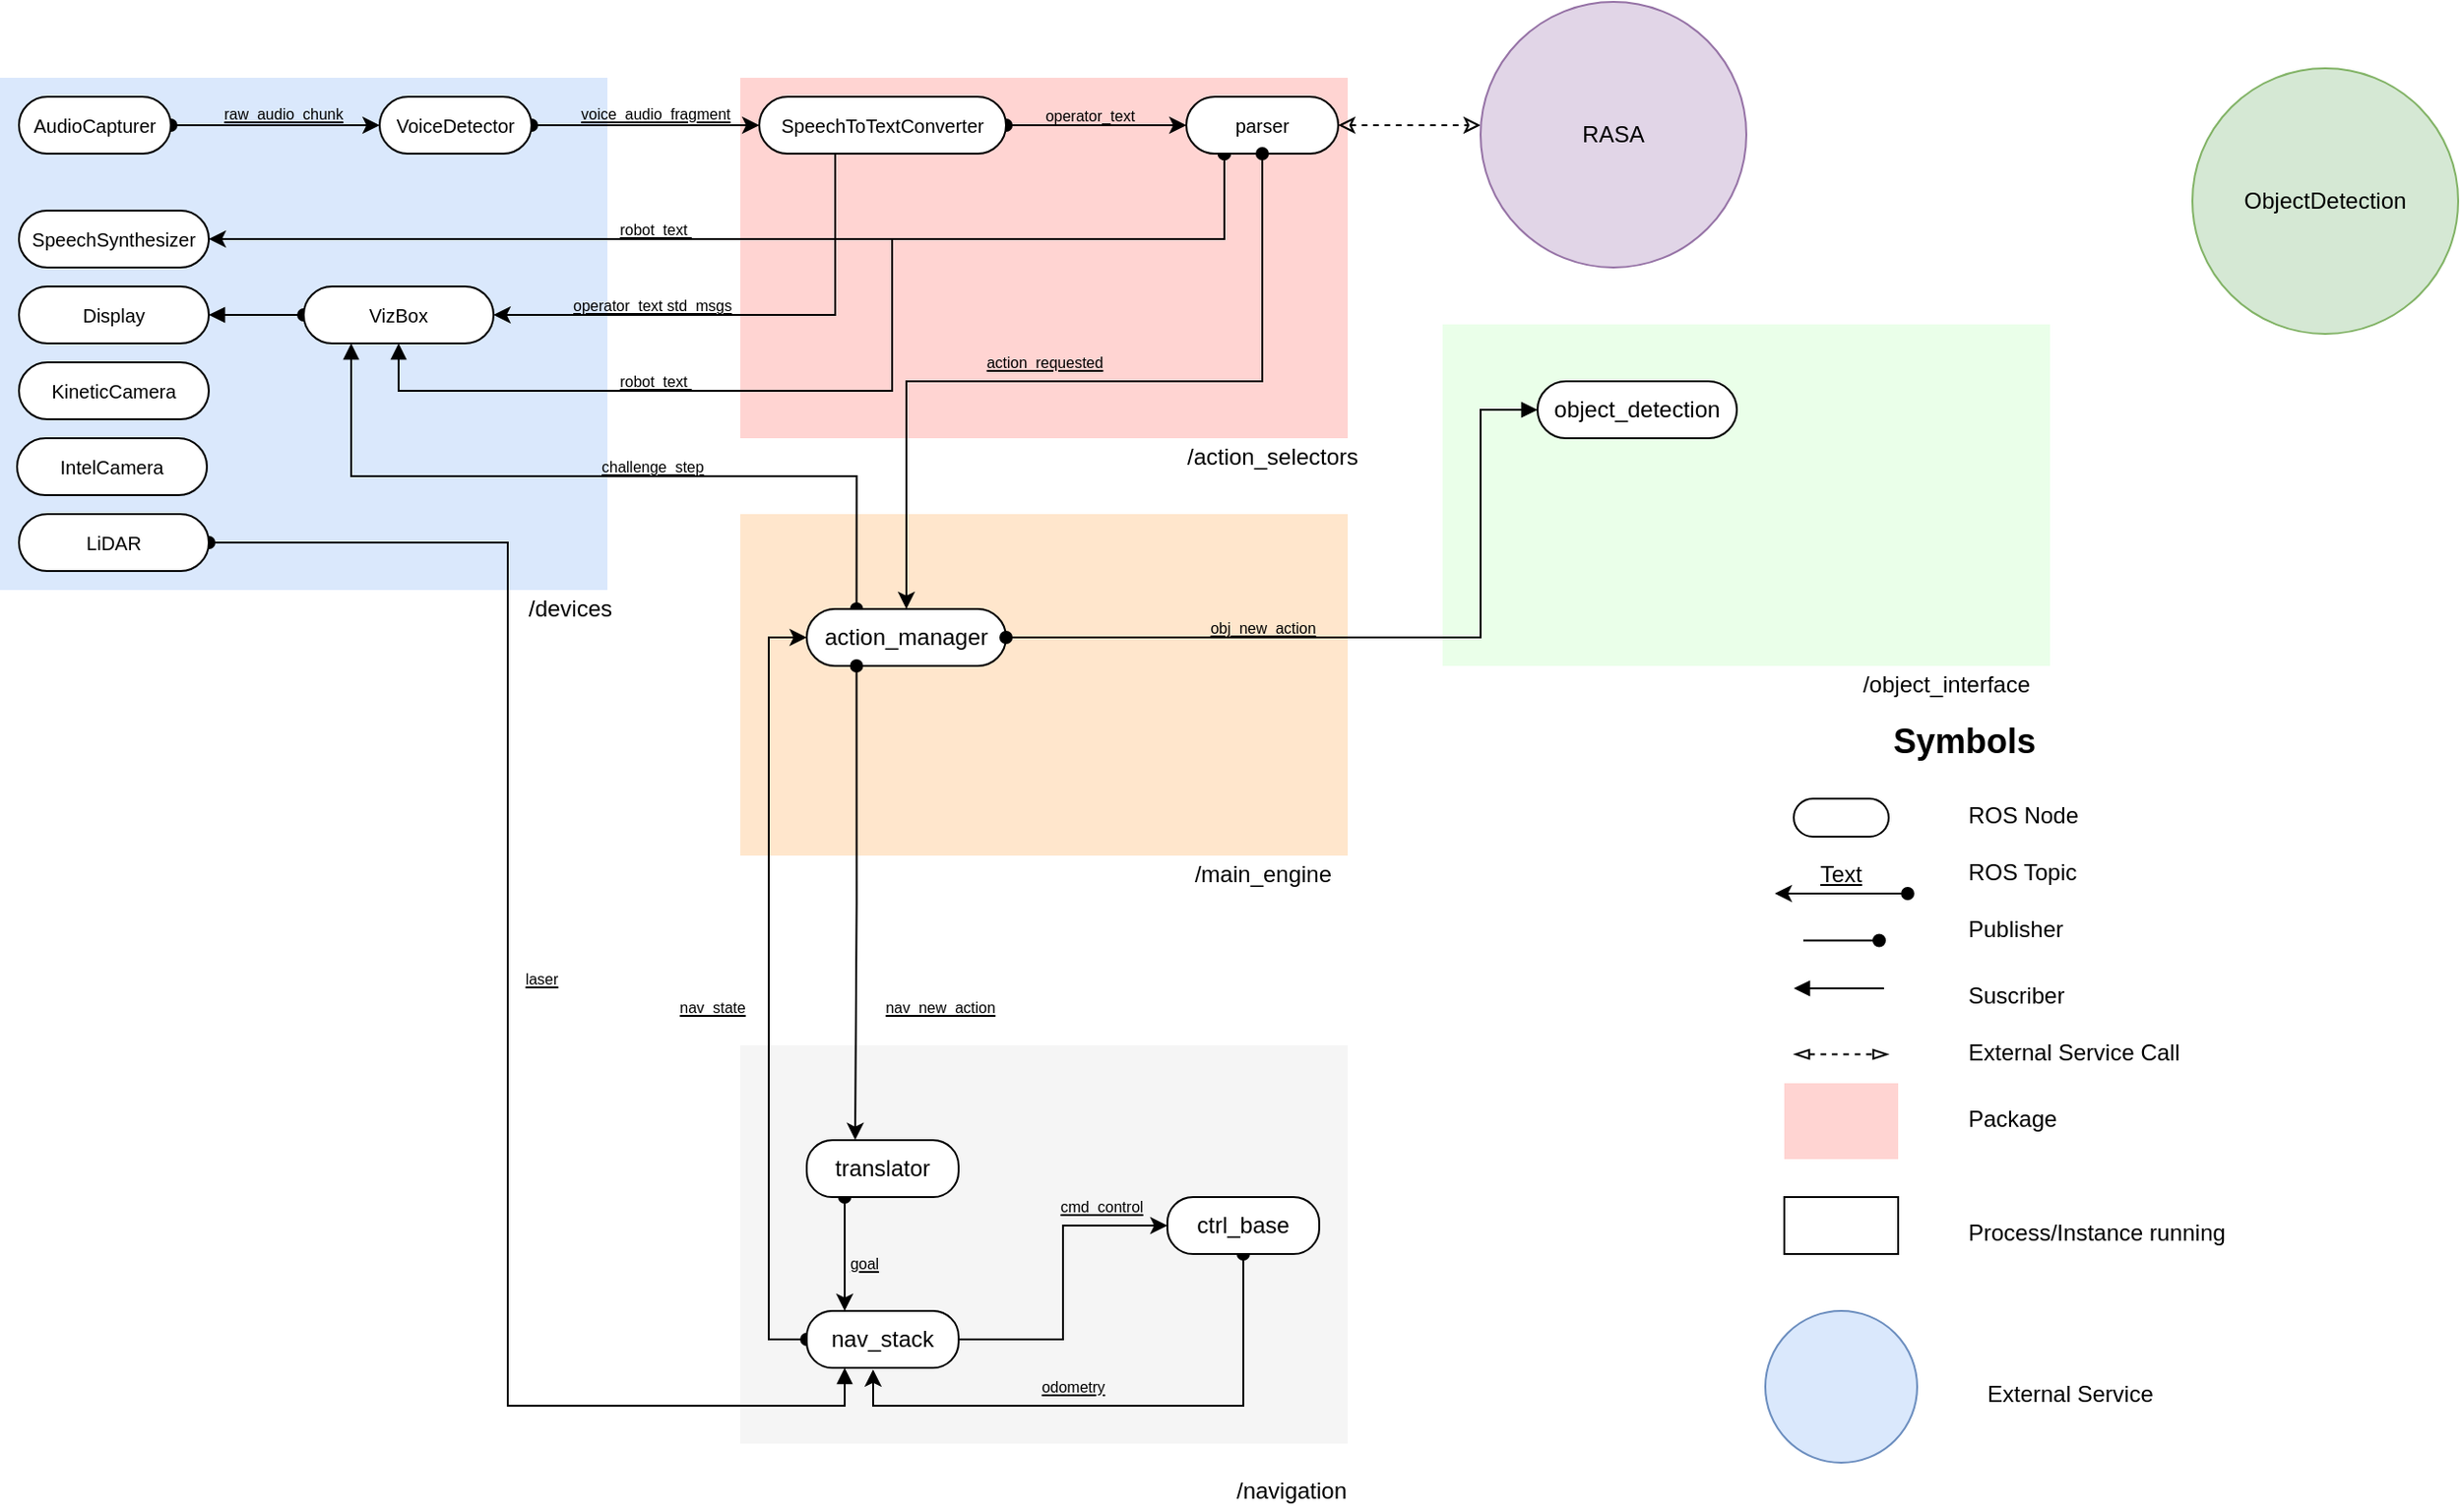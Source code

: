 <mxfile version="12.7.4" type="github">
  <diagram id="94LBQQwzL-lMHzVEOpgl" name="Page-1">
    <mxGraphModel dx="748" dy="423" grid="1" gridSize="10" guides="1" tooltips="1" connect="1" arrows="1" fold="1" page="1" pageScale="1" pageWidth="1600" pageHeight="900" math="0" shadow="0">
      <root>
        <mxCell id="0" />
        <mxCell id="1" parent="0" />
        <mxCell id="XR8POZJkZjw1KcHef3Ur-4" value="&lt;h2&gt;Symbols&lt;/h2&gt;" style="text;html=1;strokeColor=none;fillColor=none;align=center;verticalAlign=middle;whiteSpace=wrap;rounded=0;" parent="1" vertex="1">
          <mxGeometry x="1075" y="400" width="40" height="20" as="geometry" />
        </mxCell>
        <mxCell id="XR8POZJkZjw1KcHef3Ur-6" value="" style="rounded=1;whiteSpace=wrap;html=1;arcSize=50;" parent="1" vertex="1">
          <mxGeometry x="1005" y="440" width="50" height="20" as="geometry" />
        </mxCell>
        <mxCell id="XR8POZJkZjw1KcHef3Ur-7" value="ROS Node" style="text;html=1;" parent="1" vertex="1">
          <mxGeometry x="1095" y="435" width="80" height="30" as="geometry" />
        </mxCell>
        <mxCell id="XR8POZJkZjw1KcHef3Ur-9" value="&lt;u&gt;Text&lt;/u&gt;" style="text;html=1;strokeColor=none;fillColor=none;align=center;verticalAlign=middle;whiteSpace=wrap;rounded=0;" parent="1" vertex="1">
          <mxGeometry x="1010" y="470" width="40" height="20" as="geometry" />
        </mxCell>
        <mxCell id="XR8POZJkZjw1KcHef3Ur-11" value="ROS Topic" style="text;html=1;" parent="1" vertex="1">
          <mxGeometry x="1095" y="465" width="80" height="30" as="geometry" />
        </mxCell>
        <mxCell id="XR8POZJkZjw1KcHef3Ur-12" value="" style="endArrow=oval;startArrow=classic;html=1;endFill=1;" parent="1" edge="1">
          <mxGeometry width="50" height="50" relative="1" as="geometry">
            <mxPoint x="995" y="490" as="sourcePoint" />
            <mxPoint x="1065" y="490" as="targetPoint" />
          </mxGeometry>
        </mxCell>
        <mxCell id="XR8POZJkZjw1KcHef3Ur-13" value="" style="endArrow=oval;html=1;strokeColor=#000000;endFill=1;" parent="1" edge="1">
          <mxGeometry width="50" height="50" relative="1" as="geometry">
            <mxPoint x="1010" y="514.76" as="sourcePoint" />
            <mxPoint x="1050" y="514.76" as="targetPoint" />
          </mxGeometry>
        </mxCell>
        <mxCell id="XR8POZJkZjw1KcHef3Ur-14" value="Publisher" style="text;html=1;" parent="1" vertex="1">
          <mxGeometry x="1095" y="495" width="80" height="30" as="geometry" />
        </mxCell>
        <mxCell id="XR8POZJkZjw1KcHef3Ur-15" value="" style="endArrow=block;html=1;strokeColor=#000000;endFill=1;" parent="1" edge="1">
          <mxGeometry width="50" height="50" relative="1" as="geometry">
            <mxPoint x="1052.5" y="540" as="sourcePoint" />
            <mxPoint x="1005" y="540" as="targetPoint" />
            <Array as="points">
              <mxPoint x="1047.5" y="540" />
            </Array>
          </mxGeometry>
        </mxCell>
        <mxCell id="XR8POZJkZjw1KcHef3Ur-16" value="Suscriber" style="text;html=1;" parent="1" vertex="1">
          <mxGeometry x="1095" y="530" width="80" height="30" as="geometry" />
        </mxCell>
        <mxCell id="XR8POZJkZjw1KcHef3Ur-19" value="" style="endArrow=blockThin;startArrow=blockThin;html=1;dashed=1;strokeColor=#000000;endFill=0;startFill=0;" parent="1" edge="1">
          <mxGeometry width="50" height="50" relative="1" as="geometry">
            <mxPoint x="1005" y="574.76" as="sourcePoint" />
            <mxPoint x="1055" y="574.76" as="targetPoint" />
            <Array as="points">
              <mxPoint x="1025" y="574.76" />
            </Array>
          </mxGeometry>
        </mxCell>
        <mxCell id="XR8POZJkZjw1KcHef3Ur-20" value="External Service Call" style="text;html=1;" parent="1" vertex="1">
          <mxGeometry x="1095" y="560" width="120" height="30" as="geometry" />
        </mxCell>
        <mxCell id="MP0pOOuwlxTQmslvQRZY-1" value="" style="rounded=0;whiteSpace=wrap;html=1;fillColor=#FFD4D2;strokeColor=none;" parent="1" vertex="1">
          <mxGeometry x="1000" y="590" width="60" height="40" as="geometry" />
        </mxCell>
        <mxCell id="MP0pOOuwlxTQmslvQRZY-2" value="Package" style="text;html=1;" parent="1" vertex="1">
          <mxGeometry x="1095" y="595" width="120" height="30" as="geometry" />
        </mxCell>
        <mxCell id="MP0pOOuwlxTQmslvQRZY-3" value="" style="rounded=0;whiteSpace=wrap;html=1;" parent="1" vertex="1">
          <mxGeometry x="1000" y="650" width="60" height="30" as="geometry" />
        </mxCell>
        <mxCell id="MP0pOOuwlxTQmslvQRZY-4" value="Process/Instance running" style="text;html=1;" parent="1" vertex="1">
          <mxGeometry x="1095" y="655" width="140" height="20" as="geometry" />
        </mxCell>
        <mxCell id="MP0pOOuwlxTQmslvQRZY-5" value="" style="rounded=0;whiteSpace=wrap;html=1;fillColor=#FFD4D2;strokeColor=none;" parent="1" vertex="1">
          <mxGeometry x="450" y="60" width="320" height="190" as="geometry" />
        </mxCell>
        <mxCell id="MP0pOOuwlxTQmslvQRZY-6" value="" style="rounded=0;whiteSpace=wrap;html=1;fillColor=#dae8fc;strokeColor=none;" parent="1" vertex="1">
          <mxGeometry x="60" y="60" width="320" height="270" as="geometry" />
        </mxCell>
        <mxCell id="MP0pOOuwlxTQmslvQRZY-7" value="/devices" style="text;html=1;align=center;verticalAlign=middle;resizable=0;points=[];autosize=1;" parent="1" vertex="1">
          <mxGeometry x="330" y="330" width="60" height="20" as="geometry" />
        </mxCell>
        <mxCell id="MP0pOOuwlxTQmslvQRZY-8" value="/action_selectors" style="text;html=1;align=center;verticalAlign=middle;resizable=0;points=[];autosize=1;" parent="1" vertex="1">
          <mxGeometry x="675" y="250" width="110" height="20" as="geometry" />
        </mxCell>
        <mxCell id="MP0pOOuwlxTQmslvQRZY-15" value="&lt;span style=&quot;font-size: 7px&quot;&gt;&lt;u&gt;&lt;br&gt;&lt;/u&gt;&lt;/span&gt;" style="edgeStyle=orthogonalEdgeStyle;rounded=0;orthogonalLoop=1;jettySize=auto;html=1;entryX=0;entryY=0.5;entryDx=0;entryDy=0;startArrow=oval;startFill=1;exitX=1;exitY=0.5;exitDx=0;exitDy=0;" parent="1" source="MP0pOOuwlxTQmslvQRZY-11" target="MP0pOOuwlxTQmslvQRZY-12" edge="1">
          <mxGeometry relative="1" as="geometry">
            <mxPoint x="160" y="85" as="sourcePoint" />
          </mxGeometry>
        </mxCell>
        <mxCell id="MP0pOOuwlxTQmslvQRZY-11" value="&lt;font style=&quot;font-size: 10px&quot;&gt;AudioCapturer&lt;/font&gt;" style="rounded=1;whiteSpace=wrap;html=1;arcSize=50;" parent="1" vertex="1">
          <mxGeometry x="70" y="70" width="80" height="30" as="geometry" />
        </mxCell>
        <mxCell id="MP0pOOuwlxTQmslvQRZY-19" style="edgeStyle=orthogonalEdgeStyle;rounded=0;orthogonalLoop=1;jettySize=auto;html=1;exitX=1;exitY=0.5;exitDx=0;exitDy=0;entryX=0;entryY=0.5;entryDx=0;entryDy=0;startArrow=oval;startFill=1;fontSize=8;" parent="1" source="MP0pOOuwlxTQmslvQRZY-12" target="MP0pOOuwlxTQmslvQRZY-18" edge="1">
          <mxGeometry relative="1" as="geometry" />
        </mxCell>
        <mxCell id="MP0pOOuwlxTQmslvQRZY-12" value="&lt;font style=&quot;font-size: 10px&quot;&gt;VoiceDetector&lt;/font&gt;" style="rounded=1;whiteSpace=wrap;html=1;arcSize=50;" parent="1" vertex="1">
          <mxGeometry x="260" y="70" width="80" height="30" as="geometry" />
        </mxCell>
        <mxCell id="MP0pOOuwlxTQmslvQRZY-16" value="&lt;u&gt;raw_audio_chunk&lt;/u&gt;" style="text;html=1;align=center;verticalAlign=middle;resizable=0;points=[];autosize=1;fontSize=8;" parent="1" vertex="1">
          <mxGeometry x="169" y="69" width="80" height="20" as="geometry" />
        </mxCell>
        <mxCell id="MP0pOOuwlxTQmslvQRZY-22" style="edgeStyle=orthogonalEdgeStyle;rounded=0;orthogonalLoop=1;jettySize=auto;html=1;exitX=1;exitY=0.5;exitDx=0;exitDy=0;entryX=0;entryY=0.5;entryDx=0;entryDy=0;startArrow=oval;startFill=1;fontSize=8;" parent="1" source="MP0pOOuwlxTQmslvQRZY-18" target="MP0pOOuwlxTQmslvQRZY-21" edge="1">
          <mxGeometry relative="1" as="geometry" />
        </mxCell>
        <mxCell id="jPsFwfc04ZsTjxbu6_aR-5" style="edgeStyle=orthogonalEdgeStyle;rounded=0;orthogonalLoop=1;jettySize=auto;html=1;exitX=0.5;exitY=1;exitDx=0;exitDy=0;entryX=1;entryY=0.5;entryDx=0;entryDy=0;" edge="1" parent="1" source="MP0pOOuwlxTQmslvQRZY-18" target="jPsFwfc04ZsTjxbu6_aR-3">
          <mxGeometry relative="1" as="geometry">
            <Array as="points">
              <mxPoint x="500" y="100" />
              <mxPoint x="500" y="185" />
            </Array>
          </mxGeometry>
        </mxCell>
        <mxCell id="MP0pOOuwlxTQmslvQRZY-18" value="&lt;font style=&quot;font-size: 10px&quot;&gt;SpeechToTextConverter&lt;/font&gt;" style="rounded=1;whiteSpace=wrap;html=1;arcSize=50;" parent="1" vertex="1">
          <mxGeometry x="460" y="70" width="130" height="30" as="geometry" />
        </mxCell>
        <mxCell id="MP0pOOuwlxTQmslvQRZY-20" value="&lt;u&gt;voice_audio_fragment&lt;/u&gt;" style="text;html=1;align=center;verticalAlign=middle;resizable=0;points=[];autosize=1;fontSize=8;" parent="1" vertex="1">
          <mxGeometry x="360" y="69" width="90" height="20" as="geometry" />
        </mxCell>
        <mxCell id="WmEWK4hZ4REN07djJZJH-21" style="edgeStyle=orthogonalEdgeStyle;rounded=0;orthogonalLoop=1;jettySize=auto;html=1;exitX=1;exitY=0.5;exitDx=0;exitDy=0;dashed=1;startArrow=classic;startFill=0;endArrow=classic;endFill=0;" parent="1" source="MP0pOOuwlxTQmslvQRZY-21" edge="1">
          <mxGeometry relative="1" as="geometry">
            <mxPoint x="840" y="85" as="targetPoint" />
          </mxGeometry>
        </mxCell>
        <mxCell id="WmEWK4hZ4REN07djJZJH-24" style="edgeStyle=orthogonalEdgeStyle;rounded=0;orthogonalLoop=1;jettySize=auto;html=1;exitX=0.25;exitY=1;exitDx=0;exitDy=0;entryX=1;entryY=0.5;entryDx=0;entryDy=0;startArrow=oval;startFill=1;endArrow=classic;endFill=1;" parent="1" source="MP0pOOuwlxTQmslvQRZY-21" target="WmEWK4hZ4REN07djJZJH-23" edge="1">
          <mxGeometry relative="1" as="geometry">
            <Array as="points">
              <mxPoint x="705" y="145" />
            </Array>
          </mxGeometry>
        </mxCell>
        <mxCell id="jPsFwfc04ZsTjxbu6_aR-8" value="&lt;br&gt;" style="text;html=1;align=center;verticalAlign=middle;resizable=0;points=[];labelBackgroundColor=#ffffff;" vertex="1" connectable="0" parent="WmEWK4hZ4REN07djJZJH-24">
          <mxGeometry x="0.517" y="2" relative="1" as="geometry">
            <mxPoint as="offset" />
          </mxGeometry>
        </mxCell>
        <mxCell id="jPsFwfc04ZsTjxbu6_aR-10" style="edgeStyle=orthogonalEdgeStyle;rounded=0;orthogonalLoop=1;jettySize=auto;html=1;exitX=0.25;exitY=1;exitDx=0;exitDy=0;entryX=0.5;entryY=1;entryDx=0;entryDy=0;startArrow=oval;startFill=1;endArrow=block;endFill=1;" edge="1" parent="1" source="MP0pOOuwlxTQmslvQRZY-21" target="jPsFwfc04ZsTjxbu6_aR-3">
          <mxGeometry relative="1" as="geometry">
            <mxPoint x="705" y="105" as="sourcePoint" />
            <mxPoint x="270" y="205" as="targetPoint" />
            <Array as="points">
              <mxPoint x="705" y="145" />
              <mxPoint x="530" y="145" />
              <mxPoint x="530" y="225" />
              <mxPoint x="270" y="225" />
            </Array>
          </mxGeometry>
        </mxCell>
        <mxCell id="MP0pOOuwlxTQmslvQRZY-21" value="&lt;font style=&quot;font-size: 10px&quot;&gt;parser&lt;/font&gt;" style="rounded=1;whiteSpace=wrap;html=1;arcSize=50;" parent="1" vertex="1">
          <mxGeometry x="685" y="70" width="80" height="30" as="geometry" />
        </mxCell>
        <mxCell id="MP0pOOuwlxTQmslvQRZY-23" value="&lt;span style=&quot;text-align: left&quot;&gt;operator_text&amp;nbsp;&lt;/span&gt;" style="text;html=1;align=center;verticalAlign=middle;resizable=0;points=[];autosize=1;fontSize=8;" parent="1" vertex="1">
          <mxGeometry x="605" y="70" width="60" height="20" as="geometry" />
        </mxCell>
        <mxCell id="WmEWK4hZ4REN07djJZJH-3" value="" style="ellipse;whiteSpace=wrap;html=1;aspect=fixed;fillColor=#dae8fc;strokeColor=#6c8ebf;" parent="1" vertex="1">
          <mxGeometry x="990" y="710" width="80" height="80" as="geometry" />
        </mxCell>
        <mxCell id="WmEWK4hZ4REN07djJZJH-4" value="External Service" style="text;html=1;" parent="1" vertex="1">
          <mxGeometry x="1105" y="740" width="140" height="20" as="geometry" />
        </mxCell>
        <mxCell id="WmEWK4hZ4REN07djJZJH-6" value="" style="rounded=0;whiteSpace=wrap;html=1;fillColor=#FFE6CC;strokeColor=none;" parent="1" vertex="1">
          <mxGeometry x="450" y="290" width="320" height="180" as="geometry" />
        </mxCell>
        <mxCell id="WmEWK4hZ4REN07djJZJH-7" value="/main_engine" style="text;html=1;align=center;verticalAlign=middle;resizable=0;points=[];autosize=1;" parent="1" vertex="1">
          <mxGeometry x="680" y="470" width="90" height="20" as="geometry" />
        </mxCell>
        <mxCell id="jPsFwfc04ZsTjxbu6_aR-13" style="edgeStyle=orthogonalEdgeStyle;rounded=0;orthogonalLoop=1;jettySize=auto;html=1;exitX=0.25;exitY=0;exitDx=0;exitDy=0;entryX=0.25;entryY=1;entryDx=0;entryDy=0;startArrow=oval;startFill=1;endArrow=block;endFill=1;" edge="1" parent="1" source="WmEWK4hZ4REN07djJZJH-9" target="jPsFwfc04ZsTjxbu6_aR-3">
          <mxGeometry relative="1" as="geometry" />
        </mxCell>
        <mxCell id="WmEWK4hZ4REN07djJZJH-9" value="action_manager" style="rounded=1;whiteSpace=wrap;html=1;arcSize=50;" parent="1" vertex="1">
          <mxGeometry x="485" y="340" width="105" height="30" as="geometry" />
        </mxCell>
        <mxCell id="WmEWK4hZ4REN07djJZJH-11" value="&lt;u&gt;action_requested&lt;/u&gt;" style="text;html=1;align=center;verticalAlign=middle;resizable=0;points=[];autosize=1;fontSize=8;" parent="1" vertex="1">
          <mxGeometry x="570" y="200" width="80" height="20" as="geometry" />
        </mxCell>
        <mxCell id="WmEWK4hZ4REN07djJZJH-10" style="edgeStyle=orthogonalEdgeStyle;rounded=0;orthogonalLoop=1;jettySize=auto;html=1;exitX=0.5;exitY=1;exitDx=0;exitDy=0;entryX=0.5;entryY=0;entryDx=0;entryDy=0;startArrow=oval;startFill=1;" parent="1" source="MP0pOOuwlxTQmslvQRZY-21" target="WmEWK4hZ4REN07djJZJH-9" edge="1">
          <mxGeometry relative="1" as="geometry">
            <mxPoint x="525" y="270" as="targetPoint" />
          </mxGeometry>
        </mxCell>
        <mxCell id="WmEWK4hZ4REN07djJZJH-22" value="RASA" style="ellipse;whiteSpace=wrap;html=1;aspect=fixed;fillColor=#e1d5e7;strokeColor=#9673a6;" parent="1" vertex="1">
          <mxGeometry x="840" y="20" width="140" height="140" as="geometry" />
        </mxCell>
        <mxCell id="WmEWK4hZ4REN07djJZJH-23" value="&lt;font style=&quot;font-size: 10px&quot;&gt;SpeechSynthesizer&lt;/font&gt;" style="rounded=1;whiteSpace=wrap;html=1;arcSize=50;" parent="1" vertex="1">
          <mxGeometry x="70" y="130" width="100" height="30" as="geometry" />
        </mxCell>
        <mxCell id="WmEWK4hZ4REN07djJZJH-25" value="&lt;u&gt;robot_text&amp;nbsp;&lt;/u&gt;" style="text;html=1;align=center;verticalAlign=middle;resizable=0;points=[];autosize=1;fontSize=8;" parent="1" vertex="1">
          <mxGeometry x="380" y="130" width="50" height="20" as="geometry" />
        </mxCell>
        <mxCell id="GGWyz4GfuDc73sVmmwa9-1" value="&lt;span style=&quot;font-size: 10px&quot;&gt;IntelCamera&lt;/span&gt;" style="rounded=1;whiteSpace=wrap;html=1;arcSize=50;" parent="1" vertex="1">
          <mxGeometry x="69" y="250" width="100" height="30" as="geometry" />
        </mxCell>
        <mxCell id="GGWyz4GfuDc73sVmmwa9-2" value="&lt;span style=&quot;font-size: 10px&quot;&gt;KineticCamera&lt;/span&gt;" style="rounded=1;whiteSpace=wrap;html=1;arcSize=50;" parent="1" vertex="1">
          <mxGeometry x="70" y="210" width="100" height="30" as="geometry" />
        </mxCell>
        <mxCell id="GGWyz4GfuDc73sVmmwa9-3" value="" style="rounded=0;whiteSpace=wrap;html=1;fillColor=#f5f5f5;strokeColor=none;fontColor=#333333;" parent="1" vertex="1">
          <mxGeometry x="450" y="570" width="320" height="210" as="geometry" />
        </mxCell>
        <mxCell id="GGWyz4GfuDc73sVmmwa9-4" value="/navigation" style="text;html=1;align=center;verticalAlign=middle;resizable=0;points=[];autosize=1;" parent="1" vertex="1">
          <mxGeometry x="705" y="795" width="70" height="20" as="geometry" />
        </mxCell>
        <mxCell id="GGWyz4GfuDc73sVmmwa9-7" style="edgeStyle=orthogonalEdgeStyle;rounded=0;orthogonalLoop=1;jettySize=auto;html=1;exitX=1;exitY=0.5;exitDx=0;exitDy=0;entryX=0;entryY=0.5;entryDx=0;entryDy=0;" parent="1" source="GGWyz4GfuDc73sVmmwa9-5" target="GGWyz4GfuDc73sVmmwa9-6" edge="1">
          <mxGeometry relative="1" as="geometry" />
        </mxCell>
        <mxCell id="GGWyz4GfuDc73sVmmwa9-11" style="edgeStyle=orthogonalEdgeStyle;rounded=0;orthogonalLoop=1;jettySize=auto;html=1;exitX=0;exitY=0.5;exitDx=0;exitDy=0;entryX=0;entryY=0.5;entryDx=0;entryDy=0;startArrow=oval;startFill=1;" parent="1" source="GGWyz4GfuDc73sVmmwa9-5" target="WmEWK4hZ4REN07djJZJH-9" edge="1">
          <mxGeometry relative="1" as="geometry" />
        </mxCell>
        <mxCell id="GGWyz4GfuDc73sVmmwa9-5" value="nav_stack" style="rounded=1;whiteSpace=wrap;html=1;arcSize=45;" parent="1" vertex="1">
          <mxGeometry x="485" y="710" width="80" height="30" as="geometry" />
        </mxCell>
        <mxCell id="GGWyz4GfuDc73sVmmwa9-16" style="edgeStyle=orthogonalEdgeStyle;rounded=0;orthogonalLoop=1;jettySize=auto;html=1;exitX=0.5;exitY=1;exitDx=0;exitDy=0;entryX=0.437;entryY=1.03;entryDx=0;entryDy=0;entryPerimeter=0;startArrow=oval;startFill=1;" parent="1" source="GGWyz4GfuDc73sVmmwa9-6" target="GGWyz4GfuDc73sVmmwa9-5" edge="1">
          <mxGeometry relative="1" as="geometry" />
        </mxCell>
        <mxCell id="GGWyz4GfuDc73sVmmwa9-6" value="ctrl_base" style="rounded=1;whiteSpace=wrap;html=1;arcSize=45;" parent="1" vertex="1">
          <mxGeometry x="675" y="650" width="80" height="30" as="geometry" />
        </mxCell>
        <mxCell id="GGWyz4GfuDc73sVmmwa9-8" value="&lt;u&gt;cmd_control&lt;br&gt;&lt;/u&gt;" style="text;html=1;align=center;verticalAlign=middle;resizable=0;points=[];autosize=1;fontSize=8;" parent="1" vertex="1">
          <mxGeometry x="610" y="645" width="60" height="20" as="geometry" />
        </mxCell>
        <mxCell id="GGWyz4GfuDc73sVmmwa9-10" value="&lt;u&gt;nav_new_action&lt;/u&gt;" style="text;html=1;align=center;verticalAlign=middle;resizable=0;points=[];autosize=1;fontSize=8;" parent="1" vertex="1">
          <mxGeometry x="520" y="540" width="70" height="20" as="geometry" />
        </mxCell>
        <mxCell id="GGWyz4GfuDc73sVmmwa9-12" value="&lt;u&gt;nav_state&lt;/u&gt;" style="text;html=1;align=center;verticalAlign=middle;resizable=0;points=[];autosize=1;fontSize=8;" parent="1" vertex="1">
          <mxGeometry x="410" y="540" width="50" height="20" as="geometry" />
        </mxCell>
        <mxCell id="GGWyz4GfuDc73sVmmwa9-15" style="edgeStyle=orthogonalEdgeStyle;rounded=0;orthogonalLoop=1;jettySize=auto;html=1;exitX=0.25;exitY=1;exitDx=0;exitDy=0;entryX=0.25;entryY=0;entryDx=0;entryDy=0;startArrow=oval;startFill=1;" parent="1" source="GGWyz4GfuDc73sVmmwa9-13" target="GGWyz4GfuDc73sVmmwa9-5" edge="1">
          <mxGeometry relative="1" as="geometry" />
        </mxCell>
        <mxCell id="GGWyz4GfuDc73sVmmwa9-13" value="translator" style="rounded=1;whiteSpace=wrap;html=1;arcSize=45;" parent="1" vertex="1">
          <mxGeometry x="485" y="620" width="80" height="30" as="geometry" />
        </mxCell>
        <mxCell id="GGWyz4GfuDc73sVmmwa9-14" style="edgeStyle=orthogonalEdgeStyle;rounded=0;orthogonalLoop=1;jettySize=auto;html=1;exitX=0.25;exitY=1;exitDx=0;exitDy=0;entryX=0.319;entryY=-0.004;entryDx=0;entryDy=0;entryPerimeter=0;startArrow=oval;startFill=1;" parent="1" source="WmEWK4hZ4REN07djJZJH-9" target="GGWyz4GfuDc73sVmmwa9-13" edge="1">
          <mxGeometry relative="1" as="geometry">
            <Array as="points">
              <mxPoint x="511" y="495" />
              <mxPoint x="511" y="495" />
            </Array>
          </mxGeometry>
        </mxCell>
        <mxCell id="GGWyz4GfuDc73sVmmwa9-17" value="&lt;u&gt;odometry&lt;br&gt;&lt;/u&gt;" style="text;html=1;align=center;verticalAlign=middle;resizable=0;points=[];autosize=1;fontSize=8;" parent="1" vertex="1">
          <mxGeometry x="600" y="740" width="50" height="20" as="geometry" />
        </mxCell>
        <mxCell id="GGWyz4GfuDc73sVmmwa9-18" value="&lt;u&gt;goal&lt;br&gt;&lt;/u&gt;" style="text;html=1;align=center;verticalAlign=middle;resizable=0;points=[];autosize=1;fontSize=8;" parent="1" vertex="1">
          <mxGeometry x="500" y="675" width="30" height="20" as="geometry" />
        </mxCell>
        <mxCell id="GGWyz4GfuDc73sVmmwa9-19" value="ObjectDetection" style="ellipse;whiteSpace=wrap;html=1;aspect=fixed;fillColor=#d5e8d4;strokeColor=#82b366;" parent="1" vertex="1">
          <mxGeometry x="1215" y="55" width="140" height="140" as="geometry" />
        </mxCell>
        <mxCell id="jPsFwfc04ZsTjxbu6_aR-2" value="&lt;span style=&quot;font-size: 10px&quot;&gt;Display&lt;/span&gt;" style="rounded=1;whiteSpace=wrap;html=1;arcSize=50;" vertex="1" parent="1">
          <mxGeometry x="70" y="170" width="100" height="30" as="geometry" />
        </mxCell>
        <mxCell id="jPsFwfc04ZsTjxbu6_aR-12" style="edgeStyle=orthogonalEdgeStyle;rounded=0;orthogonalLoop=1;jettySize=auto;html=1;exitX=0;exitY=0.5;exitDx=0;exitDy=0;entryX=1;entryY=0.5;entryDx=0;entryDy=0;startArrow=oval;startFill=1;endArrow=block;endFill=1;" edge="1" parent="1" source="jPsFwfc04ZsTjxbu6_aR-3" target="jPsFwfc04ZsTjxbu6_aR-2">
          <mxGeometry relative="1" as="geometry" />
        </mxCell>
        <mxCell id="jPsFwfc04ZsTjxbu6_aR-3" value="&lt;span style=&quot;font-size: 10px&quot;&gt;VizBox&lt;/span&gt;" style="rounded=1;whiteSpace=wrap;html=1;arcSize=50;" vertex="1" parent="1">
          <mxGeometry x="220" y="170" width="100" height="30" as="geometry" />
        </mxCell>
        <mxCell id="jPsFwfc04ZsTjxbu6_aR-4" value="&lt;font style=&quot;font-size: 8px&quot;&gt;&lt;u&gt;operator_text std_msgs&lt;br&gt;&lt;/u&gt;&lt;br&gt;&lt;/font&gt;" style="text;html=1;" vertex="1" parent="1">
          <mxGeometry x="360" y="165" width="190" height="30" as="geometry" />
        </mxCell>
        <mxCell id="jPsFwfc04ZsTjxbu6_aR-11" value="&lt;u&gt;robot_text&amp;nbsp;&lt;/u&gt;" style="text;html=1;align=center;verticalAlign=middle;resizable=0;points=[];autosize=1;fontSize=8;" vertex="1" parent="1">
          <mxGeometry x="380" y="210" width="50" height="20" as="geometry" />
        </mxCell>
        <mxCell id="jPsFwfc04ZsTjxbu6_aR-15" value="&lt;font style=&quot;font-size: 8px&quot;&gt;&lt;u&gt;challenge_step&lt;/u&gt;&lt;/font&gt;" style="text;html=1;" vertex="1" parent="1">
          <mxGeometry x="375" y="250" width="110" height="30" as="geometry" />
        </mxCell>
        <mxCell id="jPsFwfc04ZsTjxbu6_aR-17" style="edgeStyle=orthogonalEdgeStyle;rounded=0;orthogonalLoop=1;jettySize=auto;html=1;exitX=1;exitY=0.5;exitDx=0;exitDy=0;entryX=0.25;entryY=1;entryDx=0;entryDy=0;startArrow=oval;startFill=1;endArrow=block;endFill=1;" edge="1" parent="1" source="jPsFwfc04ZsTjxbu6_aR-16" target="GGWyz4GfuDc73sVmmwa9-5">
          <mxGeometry relative="1" as="geometry" />
        </mxCell>
        <mxCell id="jPsFwfc04ZsTjxbu6_aR-16" value="&lt;span style=&quot;font-size: 10px&quot;&gt;LiDAR&lt;/span&gt;" style="rounded=1;whiteSpace=wrap;html=1;arcSize=50;" vertex="1" parent="1">
          <mxGeometry x="70" y="290" width="100" height="30" as="geometry" />
        </mxCell>
        <mxCell id="jPsFwfc04ZsTjxbu6_aR-18" value="&lt;u&gt;laser&lt;/u&gt;" style="text;html=1;align=center;verticalAlign=middle;resizable=0;points=[];autosize=1;fontSize=8;" vertex="1" parent="1">
          <mxGeometry x="330" y="525" width="30" height="20" as="geometry" />
        </mxCell>
        <mxCell id="jPsFwfc04ZsTjxbu6_aR-21" value="" style="rounded=0;whiteSpace=wrap;html=1;fillColor=#EAFFE9;strokeColor=none;" vertex="1" parent="1">
          <mxGeometry x="820" y="190" width="320" height="180" as="geometry" />
        </mxCell>
        <mxCell id="jPsFwfc04ZsTjxbu6_aR-22" value="/object_interface" style="text;html=1;align=center;verticalAlign=middle;resizable=0;points=[];autosize=1;" vertex="1" parent="1">
          <mxGeometry x="1035" y="370" width="100" height="20" as="geometry" />
        </mxCell>
        <mxCell id="jPsFwfc04ZsTjxbu6_aR-23" value="object_detection" style="rounded=1;whiteSpace=wrap;html=1;arcSize=50;" vertex="1" parent="1">
          <mxGeometry x="870" y="220" width="105" height="30" as="geometry" />
        </mxCell>
        <mxCell id="WmEWK4hZ4REN07djJZJH-13" style="edgeStyle=orthogonalEdgeStyle;rounded=0;orthogonalLoop=1;jettySize=auto;html=1;exitX=1;exitY=0.5;exitDx=0;exitDy=0;entryX=0;entryY=0.5;entryDx=0;entryDy=0;startArrow=oval;startFill=1;endArrow=block;endFill=1;" parent="1" source="WmEWK4hZ4REN07djJZJH-9" target="jPsFwfc04ZsTjxbu6_aR-23" edge="1">
          <mxGeometry relative="1" as="geometry">
            <mxPoint x="640" y="355" as="targetPoint" />
            <Array as="points">
              <mxPoint x="840" y="355" />
            </Array>
          </mxGeometry>
        </mxCell>
        <mxCell id="jPsFwfc04ZsTjxbu6_aR-24" value="&lt;u&gt;obj_new_action&lt;br&gt;&lt;/u&gt;" style="text;html=1;align=center;verticalAlign=middle;resizable=0;points=[];autosize=1;fontSize=8;" vertex="1" parent="1">
          <mxGeometry x="690" y="345" width="70" height="10" as="geometry" />
        </mxCell>
      </root>
    </mxGraphModel>
  </diagram>
</mxfile>
